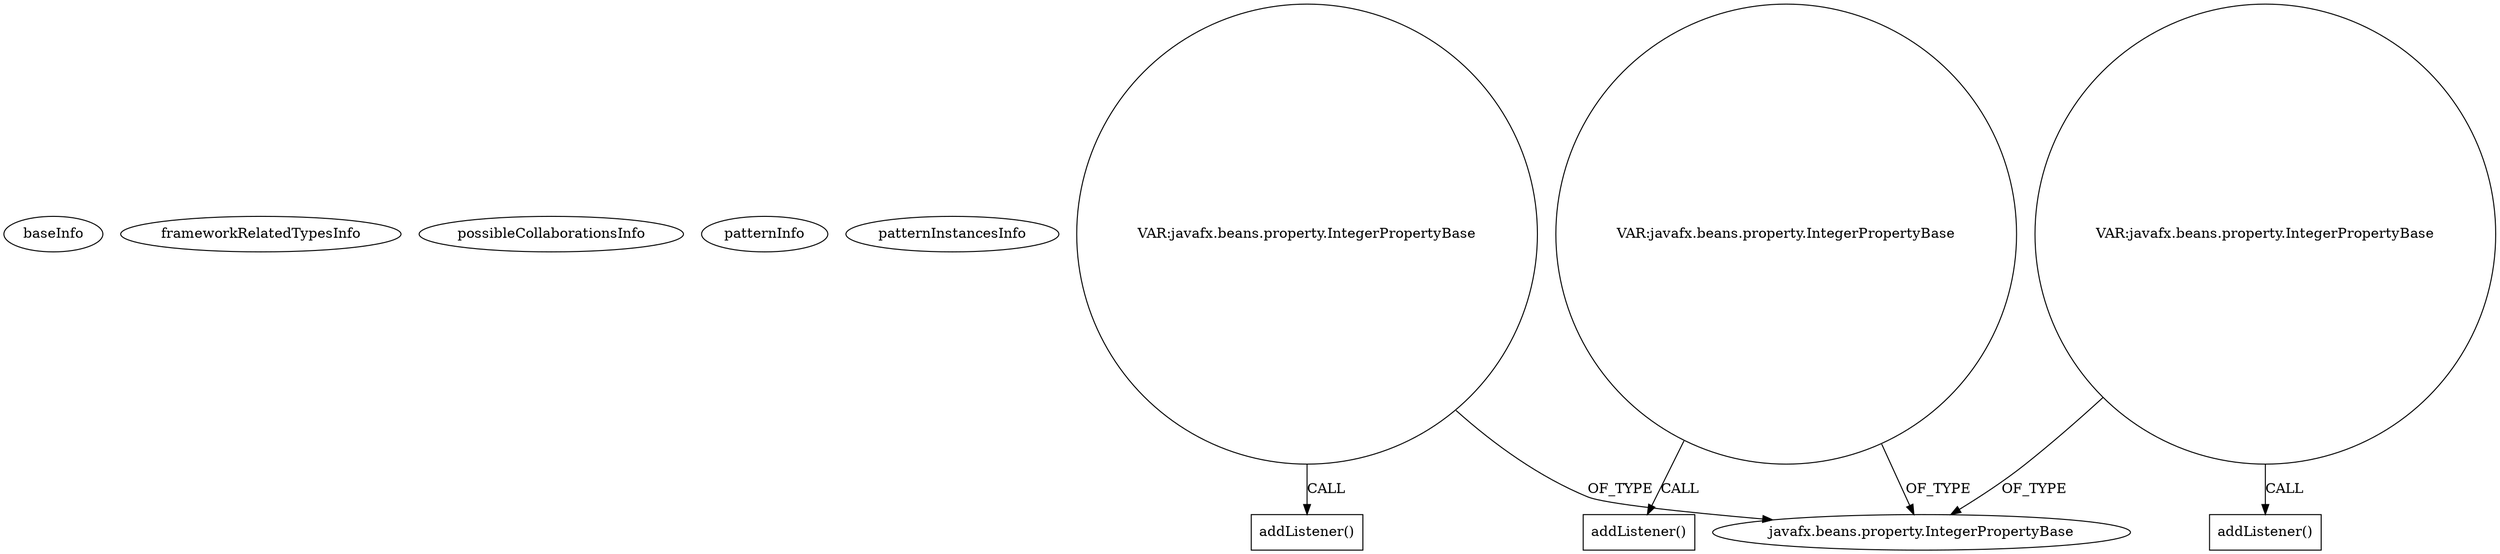 digraph {
baseInfo[graphId=2992,category="pattern",isAnonymous=false,possibleRelation=false]
frameworkRelatedTypesInfo[]
possibleCollaborationsInfo[]
patternInfo[frequency=2.0,patternRootClient=null]
patternInstancesInfo[0="UrsKR-fxcalendar~/UrsKR-fxcalendar/fxcalendar-master/src/main/java/com/sai/javafx/calendar/BasePane.java~BasePane~1540",1="UrsKR-fxcalendar~/UrsKR-fxcalendar/fxcalendar-master/src/main/java/com/sai/javafx/calendar/FXCalendar.java~FXCalendar~1522"]
25[label="javafx.beans.property.IntegerPropertyBase",vertexType="FRAMEWORK_CLASS_TYPE",isFrameworkType=false]
23[label="VAR:javafx.beans.property.IntegerPropertyBase",vertexType="VARIABLE_EXPRESION",isFrameworkType=false,shape=circle]
151[label="VAR:javafx.beans.property.IntegerPropertyBase",vertexType="VARIABLE_EXPRESION",isFrameworkType=false,shape=circle]
154[label="VAR:javafx.beans.property.IntegerPropertyBase",vertexType="VARIABLE_EXPRESION",isFrameworkType=false,shape=circle]
155[label="addListener()",vertexType="INSIDE_CALL",isFrameworkType=false,shape=box]
24[label="addListener()",vertexType="INSIDE_CALL",isFrameworkType=false,shape=box]
152[label="addListener()",vertexType="INSIDE_CALL",isFrameworkType=false,shape=box]
151->152[label="CALL"]
151->25[label="OF_TYPE"]
154->25[label="OF_TYPE"]
23->24[label="CALL"]
23->25[label="OF_TYPE"]
154->155[label="CALL"]
}
